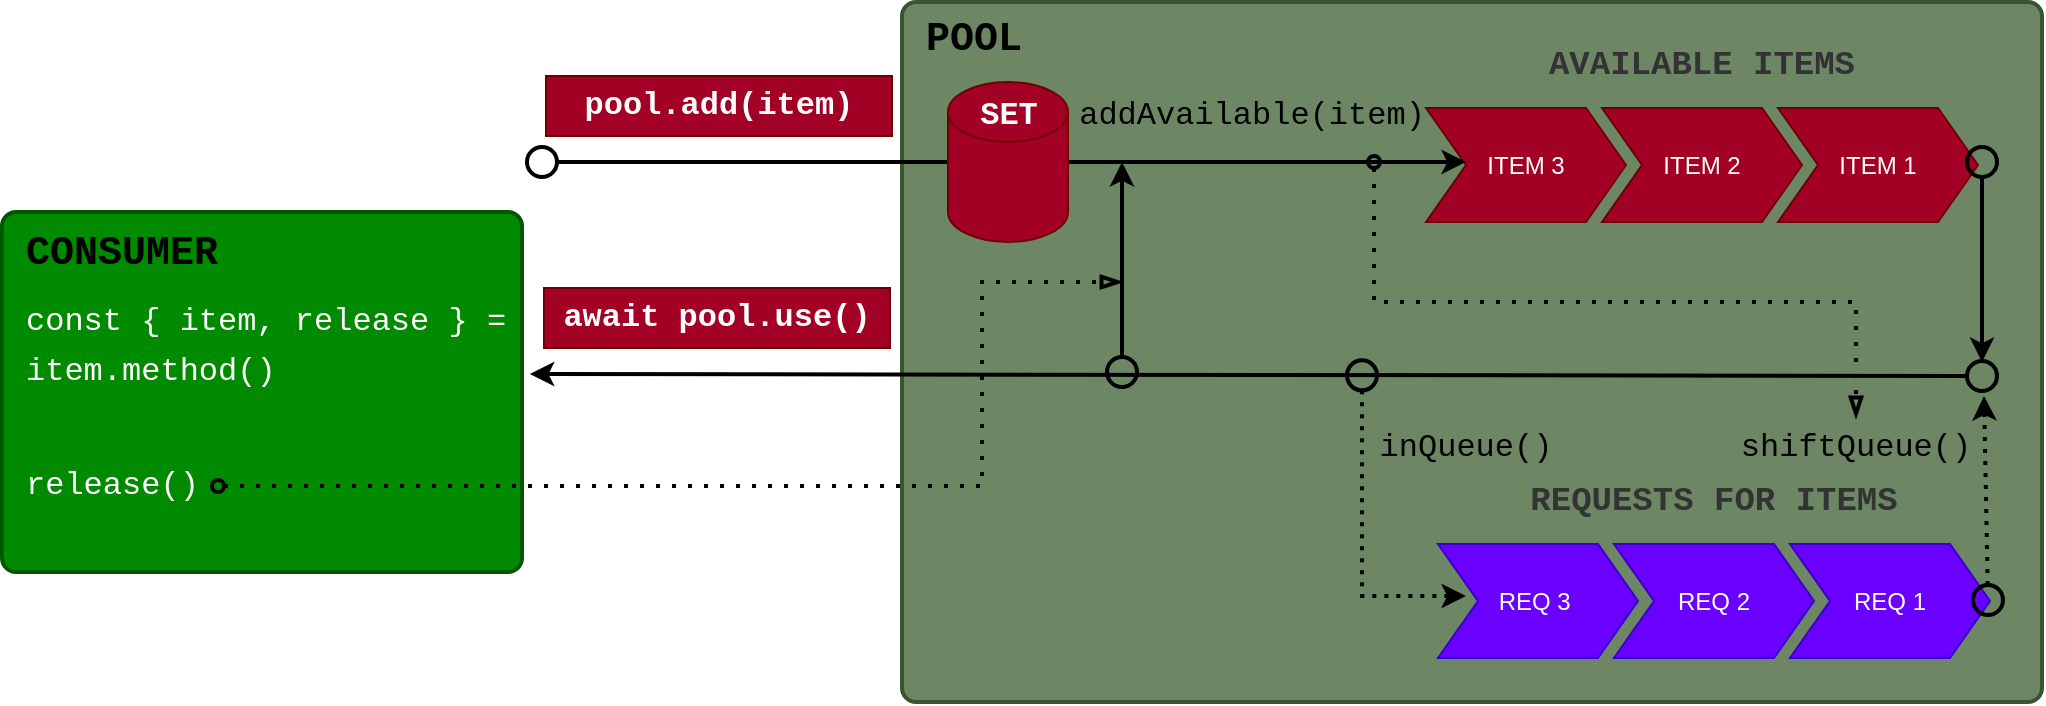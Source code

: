 <mxfile version="22.1.2" type="device" pages="2">
  <diagram id="prtHgNgQTEPvFCAcTncT" name="POOL">
    <mxGraphModel dx="1418" dy="828" grid="1" gridSize="10" guides="1" tooltips="1" connect="1" arrows="1" fold="1" page="1" pageScale="1" pageWidth="1169" pageHeight="827" math="0" shadow="0">
      <root>
        <mxCell id="0" />
        <mxCell id="1" parent="0" />
        <mxCell id="layP9ToiB4lRC02KzmWV-31" value="" style="rounded=1;whiteSpace=wrap;html=1;absoluteArcSize=1;arcSize=14;strokeWidth=2;fillColor=#008a00;strokeColor=#005700;fontColor=#ffffff;" parent="1" vertex="1">
          <mxGeometry x="50" y="315" width="260" height="180" as="geometry" />
        </mxCell>
        <mxCell id="layP9ToiB4lRC02KzmWV-10" value="" style="rounded=1;whiteSpace=wrap;html=1;absoluteArcSize=1;arcSize=14;strokeWidth=2;fillColor=#6d8764;fontColor=#ffffff;strokeColor=#3A5431;" parent="1" vertex="1">
          <mxGeometry x="500" y="210" width="570" height="350" as="geometry" />
        </mxCell>
        <mxCell id="layP9ToiB4lRC02KzmWV-11" value="&lt;font color=&quot;#333333&quot; style=&quot;font-size: 17px;&quot; face=&quot;Courier New&quot;&gt;AVAILABLE ITEMS&lt;/font&gt;" style="swimlane;childLayout=stackLayout;horizontal=1;fillColor=none;horizontalStack=1;resizeParent=1;resizeParentMax=0;resizeLast=0;collapsible=0;strokeColor=none;stackBorder=10;stackSpacing=-12;resizable=1;align=center;points=[];whiteSpace=wrap;html=1;" parent="1" vertex="1">
          <mxGeometry x="752" y="230" width="296" height="100" as="geometry" />
        </mxCell>
        <mxCell id="layP9ToiB4lRC02KzmWV-12" value="ITEM 3" style="shape=step;perimeter=stepPerimeter;fixedSize=1;points=[];whiteSpace=wrap;html=1;fillColor=#a20025;fontColor=#ffffff;strokeColor=#6F0000;" parent="layP9ToiB4lRC02KzmWV-11" vertex="1">
          <mxGeometry x="10" y="33" width="100" height="57" as="geometry" />
        </mxCell>
        <mxCell id="layP9ToiB4lRC02KzmWV-13" value="ITEM 2" style="shape=step;perimeter=stepPerimeter;fixedSize=1;points=[];whiteSpace=wrap;html=1;fillColor=#a20025;fontColor=#ffffff;strokeColor=#6F0000;" parent="layP9ToiB4lRC02KzmWV-11" vertex="1">
          <mxGeometry x="98" y="33" width="100" height="57" as="geometry" />
        </mxCell>
        <mxCell id="layP9ToiB4lRC02KzmWV-14" value="ITEM 1" style="shape=step;perimeter=stepPerimeter;fixedSize=1;points=[];whiteSpace=wrap;html=1;fillColor=#a20025;fontColor=#ffffff;strokeColor=#6F0000;" parent="layP9ToiB4lRC02KzmWV-11" vertex="1">
          <mxGeometry x="186" y="33" width="100" height="57" as="geometry" />
        </mxCell>
        <mxCell id="layP9ToiB4lRC02KzmWV-16" value="&lt;font color=&quot;#333333&quot; style=&quot;font-size: 17px;&quot; face=&quot;Courier New&quot;&gt;REQUESTS FOR ITEMS&lt;/font&gt;" style="swimlane;childLayout=stackLayout;horizontal=1;fillColor=none;horizontalStack=1;resizeParent=1;resizeParentMax=0;resizeLast=0;collapsible=0;strokeColor=none;stackBorder=10;stackSpacing=-12;resizable=1;align=center;points=[];whiteSpace=wrap;html=1;" parent="1" vertex="1">
          <mxGeometry x="758" y="448" width="296" height="100" as="geometry" />
        </mxCell>
        <mxCell id="layP9ToiB4lRC02KzmWV-17" value="REQ 3&amp;nbsp;" style="shape=step;perimeter=stepPerimeter;fixedSize=1;points=[];whiteSpace=wrap;html=1;fillColor=#6a00ff;fontColor=#ffffff;strokeColor=#3700CC;" parent="layP9ToiB4lRC02KzmWV-16" vertex="1">
          <mxGeometry x="10" y="33" width="100" height="57" as="geometry" />
        </mxCell>
        <mxCell id="layP9ToiB4lRC02KzmWV-18" value="REQ 2" style="shape=step;perimeter=stepPerimeter;fixedSize=1;points=[];whiteSpace=wrap;html=1;fillColor=#6a00ff;fontColor=#ffffff;strokeColor=#3700CC;" parent="layP9ToiB4lRC02KzmWV-16" vertex="1">
          <mxGeometry x="98" y="33" width="100" height="57" as="geometry" />
        </mxCell>
        <mxCell id="layP9ToiB4lRC02KzmWV-19" value="REQ 1" style="shape=step;perimeter=stepPerimeter;fixedSize=1;points=[];whiteSpace=wrap;html=1;fillColor=#6a00ff;fontColor=#ffffff;strokeColor=#3700CC;" parent="layP9ToiB4lRC02KzmWV-16" vertex="1">
          <mxGeometry x="186" y="33" width="100" height="57" as="geometry" />
        </mxCell>
        <mxCell id="layP9ToiB4lRC02KzmWV-22" value="" style="endArrow=classic;html=1;rounded=0;entryX=0.2;entryY=0.474;entryDx=0;entryDy=0;entryPerimeter=0;spacing=2;strokeWidth=2;startArrow=oval;startFill=0;startSize=15;" parent="1" target="layP9ToiB4lRC02KzmWV-12" edge="1">
          <mxGeometry relative="1" as="geometry">
            <mxPoint x="320" y="290" as="sourcePoint" />
            <mxPoint x="570" y="290" as="targetPoint" />
          </mxGeometry>
        </mxCell>
        <mxCell id="layP9ToiB4lRC02KzmWV-29" value="" style="endArrow=classic;html=1;rounded=0;startArrow=oval;startFill=0;endSize=6;startSize=15;spacing=2;strokeWidth=2;entryX=1.015;entryY=0.45;entryDx=0;entryDy=0;entryPerimeter=0;" parent="1" target="layP9ToiB4lRC02KzmWV-31" edge="1">
          <mxGeometry relative="1" as="geometry">
            <mxPoint x="1040" y="397" as="sourcePoint" />
            <mxPoint x="340" y="397" as="targetPoint" />
          </mxGeometry>
        </mxCell>
        <mxCell id="layP9ToiB4lRC02KzmWV-32" value="" style="endArrow=classic;html=1;rounded=0;spacing=2;strokeWidth=2;startArrow=oval;startFill=0;endSize=6;startSize=15;" parent="1" edge="1">
          <mxGeometry width="50" height="50" relative="1" as="geometry">
            <mxPoint x="610" y="395" as="sourcePoint" />
            <mxPoint x="610" y="290" as="targetPoint" />
          </mxGeometry>
        </mxCell>
        <mxCell id="layP9ToiB4lRC02KzmWV-37" value="" style="endArrow=classic;html=1;rounded=0;exitX=0.99;exitY=0.491;exitDx=0;exitDy=0;exitPerimeter=0;startArrow=oval;startFill=0;endFill=1;endSize=6;startSize=15;spacing=2;strokeWidth=2;dashed=1;dashPattern=1 2;" parent="1" source="layP9ToiB4lRC02KzmWV-19" edge="1">
          <mxGeometry width="50" height="50" relative="1" as="geometry">
            <mxPoint x="1002" y="340" as="sourcePoint" />
            <mxPoint x="1041" y="407" as="targetPoint" />
          </mxGeometry>
        </mxCell>
        <mxCell id="layP9ToiB4lRC02KzmWV-38" value="pool.add(item)" style="text;html=1;strokeColor=#6F0000;fillColor=#a20025;align=center;verticalAlign=middle;whiteSpace=wrap;rounded=0;fontFamily=Courier New;fontSize=16;fontColor=#ffffff;fontStyle=1" parent="1" vertex="1">
          <mxGeometry x="322" y="247" width="173" height="30" as="geometry" />
        </mxCell>
        <mxCell id="layP9ToiB4lRC02KzmWV-39" value="await pool.use()" style="text;html=1;strokeColor=#6F0000;fillColor=#a20025;align=center;verticalAlign=middle;whiteSpace=wrap;rounded=0;fontFamily=Courier New;fontSize=16;fontColor=#ffffff;fontStyle=1" parent="1" vertex="1">
          <mxGeometry x="321" y="353" width="173" height="30" as="geometry" />
        </mxCell>
        <mxCell id="layP9ToiB4lRC02KzmWV-40" value="release()" style="text;html=1;strokeColor=none;fillColor=none;align=left;verticalAlign=middle;whiteSpace=wrap;rounded=0;fontFamily=Courier New;fontSize=16;fontColor=#ffffff;" parent="1" vertex="1">
          <mxGeometry x="60" y="437" width="98" height="30" as="geometry" />
        </mxCell>
        <mxCell id="layP9ToiB4lRC02KzmWV-43" value="shiftQueue()" style="text;html=1;strokeColor=none;fillColor=none;align=center;verticalAlign=middle;whiteSpace=wrap;rounded=0;fontFamily=Courier New;fontSize=16;" parent="1" vertex="1">
          <mxGeometry x="917" y="418" width="120" height="30" as="geometry" />
        </mxCell>
        <mxCell id="layP9ToiB4lRC02KzmWV-44" value="inQueue()" style="text;html=1;strokeColor=none;fillColor=none;align=center;verticalAlign=middle;whiteSpace=wrap;rounded=0;fontFamily=Courier New;fontSize=16;" parent="1" vertex="1">
          <mxGeometry x="752" y="418" width="60" height="30" as="geometry" />
        </mxCell>
        <mxCell id="layP9ToiB4lRC02KzmWV-47" value="" style="endArrow=classic;html=1;rounded=0;startArrow=oval;startFill=0;startSize=15;spacing=2;strokeWidth=2;edgeStyle=elbowEdgeStyle;elbow=vertical;dashed=1;dashPattern=1 2;entryX=0.14;entryY=0.456;entryDx=0;entryDy=0;entryPerimeter=0;" parent="1" target="layP9ToiB4lRC02KzmWV-17" edge="1">
          <mxGeometry width="50" height="50" relative="1" as="geometry">
            <mxPoint x="730" y="396.68" as="sourcePoint" />
            <mxPoint x="780" y="490" as="targetPoint" />
            <Array as="points">
              <mxPoint x="760" y="507" />
            </Array>
          </mxGeometry>
        </mxCell>
        <mxCell id="layP9ToiB4lRC02KzmWV-49" value="POOL" style="text;html=1;strokeColor=none;fillColor=none;align=left;verticalAlign=middle;whiteSpace=wrap;rounded=0;fontFamily=Courier New;fontSize=20;fontStyle=1" parent="1" vertex="1">
          <mxGeometry x="510" y="213" width="60" height="30" as="geometry" />
        </mxCell>
        <mxCell id="layP9ToiB4lRC02KzmWV-54" value="CONSUMER" style="text;html=1;strokeColor=none;fillColor=none;align=left;verticalAlign=middle;whiteSpace=wrap;rounded=0;fontFamily=Courier New;fontSize=20;fontStyle=1" parent="1" vertex="1">
          <mxGeometry x="60" y="320" width="60" height="30" as="geometry" />
        </mxCell>
        <mxCell id="layP9ToiB4lRC02KzmWV-55" value="" style="endArrow=blockThin;dashed=1;html=1;dashPattern=1 3;strokeWidth=2;rounded=0;edgeStyle=elbowEdgeStyle;startArrow=oval;startFill=0;endFill=0;entryX=0.5;entryY=0;entryDx=0;entryDy=0;elbow=vertical;" parent="1" target="layP9ToiB4lRC02KzmWV-43" edge="1">
          <mxGeometry width="50" height="50" relative="1" as="geometry">
            <mxPoint x="736" y="290" as="sourcePoint" />
            <mxPoint x="889.0" y="366" as="targetPoint" />
            <Array as="points">
              <mxPoint x="860" y="360" />
            </Array>
          </mxGeometry>
        </mxCell>
        <mxCell id="-CQFBuDnWnxYUMfJOQEK-1" value="addAvailable(item)" style="text;html=1;strokeColor=none;fillColor=none;align=center;verticalAlign=middle;whiteSpace=wrap;rounded=0;fontFamily=Courier New;fontSize=16;" parent="1" vertex="1">
          <mxGeometry x="615" y="252" width="120" height="30" as="geometry" />
        </mxCell>
        <mxCell id="hxqacitkzJQxrEjLy1sz-1" value="const&amp;nbsp;{ item, release } =" style="text;html=1;strokeColor=none;fillColor=none;align=left;verticalAlign=middle;whiteSpace=wrap;rounded=0;fontFamily=Courier New;fontSize=16;fontColor=#ffffff;" parent="1" vertex="1">
          <mxGeometry x="60" y="355" width="250" height="30" as="geometry" />
        </mxCell>
        <mxCell id="hxqacitkzJQxrEjLy1sz-2" value="item.method()" style="text;html=1;strokeColor=none;fillColor=none;align=left;verticalAlign=middle;whiteSpace=wrap;rounded=0;fontFamily=Courier New;fontSize=16;fontColor=#ffffff;" parent="1" vertex="1">
          <mxGeometry x="60" y="379.5" width="98" height="30" as="geometry" />
        </mxCell>
        <mxCell id="hxqacitkzJQxrEjLy1sz-5" value="" style="endArrow=blockThin;dashed=1;html=1;dashPattern=1 3;strokeWidth=2;rounded=0;edgeStyle=elbowEdgeStyle;startArrow=oval;startFill=0;endFill=0;exitX=1;exitY=0.5;exitDx=0;exitDy=0;" parent="1" source="layP9ToiB4lRC02KzmWV-40" edge="1">
          <mxGeometry width="50" height="50" relative="1" as="geometry">
            <mxPoint x="330" y="450" as="sourcePoint" />
            <mxPoint x="610" y="350" as="targetPoint" />
            <Array as="points">
              <mxPoint x="540" y="420" />
            </Array>
          </mxGeometry>
        </mxCell>
        <mxCell id="U_ddFZ2nkHVzu4WkRLTJ-3" value="" style="endArrow=classic;html=1;rounded=0;spacing=2;strokeWidth=2;startArrow=oval;startFill=0;endSize=6;startSize=15;exitX=1.02;exitY=0.474;exitDx=0;exitDy=0;exitPerimeter=0;" parent="1" source="layP9ToiB4lRC02KzmWV-14" edge="1">
          <mxGeometry width="50" height="50" relative="1" as="geometry">
            <mxPoint x="1010" y="440" as="sourcePoint" />
            <mxPoint x="1040" y="390" as="targetPoint" />
          </mxGeometry>
        </mxCell>
        <mxCell id="dOyptY4ot9F83NCu5IWQ-2" value="" style="shape=cylinder3;whiteSpace=wrap;html=1;boundedLbl=1;backgroundOutline=1;size=15;fontSize=12;fontFamily=Helvetica;fillColor=#a20025;strokeColor=#6F0000;fontColor=#ffffff;gradientColor=none;rounded=0;" parent="1" vertex="1">
          <mxGeometry x="523" y="250" width="60" height="80" as="geometry" />
        </mxCell>
        <mxCell id="dOyptY4ot9F83NCu5IWQ-3" value="SET" style="text;html=1;strokeColor=none;fillColor=none;align=center;verticalAlign=middle;whiteSpace=wrap;rounded=0;fontFamily=Courier New;fontSize=16;fontColor=#ffffff;fontStyle=1" parent="1" vertex="1">
          <mxGeometry x="533.5" y="252" width="39" height="30" as="geometry" />
        </mxCell>
      </root>
    </mxGraphModel>
  </diagram>
  <diagram id="bSVLDUmtunfN6azAAVbz" name="IMPRESS">
    <mxGraphModel dx="1418" dy="828" grid="1" gridSize="10" guides="1" tooltips="1" connect="1" arrows="1" fold="1" page="1" pageScale="1" pageWidth="1169" pageHeight="827" math="0" shadow="0">
      <root>
        <mxCell id="0" />
        <mxCell id="1" parent="0" />
        <mxCell id="WltT2IjfWszcJkGQE8MS-1" value="IMPRESS" style="swimlane;whiteSpace=wrap;html=1;fillColor=#d80073;strokeColor=#A50040;fontColor=#ffffff;glass=0;" vertex="1" parent="1">
          <mxGeometry x="40" y="30" width="960" height="650" as="geometry">
            <mxRectangle x="40" y="30" width="90" height="30" as="alternateBounds" />
          </mxGeometry>
        </mxCell>
        <mxCell id="WltT2IjfWszcJkGQE8MS-4" value="IMPRESS STATE" style="swimlane;whiteSpace=wrap;html=1;fillColor=#60a917;fontColor=#ffffff;strokeColor=#2D7600;" vertex="1" parent="WltT2IjfWszcJkGQE8MS-1">
          <mxGeometry x="40" y="50" width="220" height="240" as="geometry" />
        </mxCell>
        <mxCell id="WltT2IjfWszcJkGQE8MS-5" value="&lt;div style=&quot;color: rgb(197, 200, 198); background-color: rgb(30, 30, 30); font-family: Consolas, &amp;quot;Courier New&amp;quot;, monospace; font-size: 14px; line-height: 19px;&quot;&gt;&lt;div&gt;&amp;nbsp; logger: &lt;span style=&quot;color: #408080;&quot;&gt;null&lt;/span&gt;,&lt;/div&gt;&lt;div&gt;&amp;nbsp; &lt;span style=&quot;color: #9872a2;&quot;&gt;config&lt;/span&gt;: &lt;span style=&quot;color: #408080;&quot;&gt;null&lt;/span&gt;,&lt;/div&gt;&lt;div&gt;&amp;nbsp; &lt;span style=&quot;color: #9872a2;&quot;&gt;planner&lt;/span&gt;: &lt;span style=&quot;color: #408080;&quot;&gt;null&lt;/span&gt;,&lt;/div&gt;&lt;div&gt;&amp;nbsp; &lt;span style=&quot;color: #ce6700;&quot;&gt;close&lt;/span&gt;: () &lt;span style=&quot;color: #9872a2;&quot;&gt;=&amp;gt;&lt;/span&gt; {},&lt;/div&gt;&lt;div&gt;&amp;nbsp; &lt;span style=&quot;color: #9872a2;&quot;&gt;finalization&lt;/span&gt;: &lt;span style=&quot;color: #408080;&quot;&gt;false&lt;/span&gt;,&lt;/div&gt;&lt;div&gt;&amp;nbsp; &lt;span style=&quot;color: #9872a2;&quot;&gt;initialization&lt;/span&gt;: &lt;span style=&quot;color: #408080;&quot;&gt;true&lt;/span&gt;,&lt;/div&gt;&lt;div&gt;&amp;nbsp; &lt;span style=&quot;color: #9872a2;&quot;&gt;console&lt;/span&gt;,&lt;/div&gt;&lt;div&gt;&amp;nbsp; &lt;span style=&quot;color: #9872a2;&quot;&gt;applications&lt;/span&gt;: &lt;span style=&quot;color: #676867;&quot;&gt;new&lt;/span&gt; &lt;span style=&quot;color: #c7444a;&quot;&gt;Map&lt;/span&gt;(),&lt;/div&gt;&lt;div&gt;&amp;nbsp; &lt;span style=&quot;color: #9872a2;&quot;&gt;lastWorkerId&lt;/span&gt;: &lt;span style=&quot;color: #6089b4;&quot;&gt;0&lt;/span&gt;,&lt;/div&gt;&lt;div&gt;&amp;nbsp; &lt;span style=&quot;color: #9872a2;&quot;&gt;startTimer&lt;/span&gt;: &lt;span style=&quot;color: #408080;&quot;&gt;null&lt;/span&gt;,&lt;/div&gt;&lt;/div&gt;" style="text;html=1;align=left;verticalAlign=middle;resizable=0;points=[];autosize=1;strokeColor=none;fillColor=none;" vertex="1" parent="WltT2IjfWszcJkGQE8MS-4">
          <mxGeometry y="30" width="220" height="200" as="geometry" />
        </mxCell>
        <mxCell id="WltT2IjfWszcJkGQE8MS-6" value="application 1" style="swimlane;whiteSpace=wrap;html=1;fillColor=#60a917;fontColor=#ffffff;strokeColor=#2D7600;" vertex="1" parent="WltT2IjfWszcJkGQE8MS-1">
          <mxGeometry x="370" y="50" width="110" height="169" as="geometry" />
        </mxCell>
        <mxCell id="WltT2IjfWszcJkGQE8MS-7" value="&lt;div style=&quot;color: rgb(197, 200, 198); background-color: rgb(30, 30, 30); font-family: Consolas, &amp;quot;Courier New&amp;quot;, monospace; font-size: 14px; line-height: 19px;&quot;&gt;&lt;div style=&quot;line-height: 19px;&quot;&gt;&lt;div style=&quot;line-height: 19px;&quot;&gt;&lt;span style=&quot;color: #9872a2;&quot;&gt;root&lt;/span&gt;,&lt;/div&gt;&lt;div style=&quot;line-height: 19px;&quot;&gt;&lt;span style=&quot;color: #9872a2;&quot;&gt;path&lt;/span&gt;,&lt;/div&gt;&lt;div style=&quot;line-height: 19px;&quot;&gt;&lt;span style=&quot;color: #9872a2;&quot;&gt;config&lt;/span&gt;,&lt;/div&gt;&lt;div style=&quot;line-height: 19px;&quot;&gt;&lt;span style=&quot;color: #9872a2;&quot;&gt;threads&lt;/span&gt;,&lt;/div&gt;&lt;div style=&quot;line-height: 19px;&quot;&gt;&lt;span style=&quot;color: #9872a2;&quot;&gt;pool&lt;/span&gt;,&lt;/div&gt;&lt;div style=&quot;line-height: 19px;&quot;&gt;&lt;span style=&quot;color: #9872a2;&quot;&gt;ready&lt;/span&gt;,&lt;/div&gt;&lt;/div&gt;&lt;/div&gt;" style="text;html=1;align=left;verticalAlign=middle;resizable=0;points=[];autosize=1;strokeColor=none;fillColor=none;" vertex="1" parent="WltT2IjfWszcJkGQE8MS-6">
          <mxGeometry x="10" y="30" width="90" height="130" as="geometry" />
        </mxCell>
        <mxCell id="WltT2IjfWszcJkGQE8MS-13" value="" style="endArrow=classic;html=1;rounded=0;exitX=1.006;exitY=0.733;exitDx=0;exitDy=0;exitPerimeter=0;edgeStyle=elbowEdgeStyle;entryX=-0.018;entryY=0.079;entryDx=0;entryDy=0;entryPerimeter=0;" edge="1" parent="WltT2IjfWszcJkGQE8MS-1" source="WltT2IjfWszcJkGQE8MS-5" target="WltT2IjfWszcJkGQE8MS-6">
          <mxGeometry width="50" height="50" relative="1" as="geometry">
            <mxPoint x="420" y="200" as="sourcePoint" />
            <mxPoint x="470" y="150" as="targetPoint" />
          </mxGeometry>
        </mxCell>
        <mxCell id="WltT2IjfWszcJkGQE8MS-15" value="" style="endArrow=classic;html=1;rounded=0;edgeStyle=elbowEdgeStyle;entryX=0.733;entryY=-0.01;entryDx=0;entryDy=0;entryPerimeter=0;exitX=1.011;exitY=0.515;exitDx=0;exitDy=0;exitPerimeter=0;" edge="1" parent="WltT2IjfWszcJkGQE8MS-1" source="WltT2IjfWszcJkGQE8MS-7" target="WltT2IjfWszcJkGQE8MS-17">
          <mxGeometry width="50" height="50" relative="1" as="geometry">
            <mxPoint x="510" y="150" as="sourcePoint" />
            <mxPoint x="660" y="280" as="targetPoint" />
            <Array as="points">
              <mxPoint x="692" y="240" />
            </Array>
          </mxGeometry>
        </mxCell>
        <mxCell id="WltT2IjfWszcJkGQE8MS-17" value="THREADS" style="swimlane;whiteSpace=wrap;html=1;fillColor=#d80073;fontColor=#ffffff;strokeColor=#A50040;" vertex="1" parent="WltT2IjfWszcJkGQE8MS-1">
          <mxGeometry x="40" y="320" width="890" height="310" as="geometry" />
        </mxCell>
        <mxCell id="WltT2IjfWszcJkGQE8MS-19" value="POOL" style="swimlane;whiteSpace=wrap;html=1;fillColor=#d80073;fontColor=#ffffff;strokeColor=#A50040;" vertex="1" parent="WltT2IjfWszcJkGQE8MS-17">
          <mxGeometry x="440" y="40" width="440" height="250" as="geometry">
            <mxRectangle x="440" y="40" width="70" height="30" as="alternateBounds" />
          </mxGeometry>
        </mxCell>
        <mxCell id="WltT2IjfWszcJkGQE8MS-16" value="WORKER" style="swimlane;whiteSpace=wrap;html=1;fillColor=#6a00ff;fontColor=#ffffff;strokeColor=#3700CC;" vertex="1" parent="WltT2IjfWszcJkGQE8MS-19">
          <mxGeometry x="230" y="40" width="200" height="200" as="geometry" />
        </mxCell>
        <mxCell id="WltT2IjfWszcJkGQE8MS-14" value="WORKER" style="swimlane;whiteSpace=wrap;html=1;fillColor=#6a00ff;fontColor=#ffffff;strokeColor=#3700CC;" vertex="1" parent="WltT2IjfWszcJkGQE8MS-19">
          <mxGeometry x="10" y="40" width="200" height="200" as="geometry" />
        </mxCell>
        <mxCell id="WltT2IjfWszcJkGQE8MS-3" value="WORKER server" style="swimlane;whiteSpace=wrap;html=1;fillColor=#6a00ff;fontColor=#ffffff;strokeColor=#3700CC;" vertex="1" parent="WltT2IjfWszcJkGQE8MS-17">
          <mxGeometry x="230" y="80" width="200" height="200" as="geometry" />
        </mxCell>
        <mxCell id="WltT2IjfWszcJkGQE8MS-2" value="WORKER balncer" style="swimlane;whiteSpace=wrap;html=1;fillColor=#6a00ff;fontColor=#ffffff;strokeColor=#3700CC;" vertex="1" parent="WltT2IjfWszcJkGQE8MS-17">
          <mxGeometry x="10" y="80" width="200" height="200" as="geometry" />
        </mxCell>
        <mxCell id="WltT2IjfWszcJkGQE8MS-18" value="" style="endArrow=classic;html=1;rounded=0;edgeStyle=elbowEdgeStyle;exitX=1.022;exitY=0.735;exitDx=0;exitDy=0;exitPerimeter=0;entryX=0.25;entryY=0;entryDx=0;entryDy=0;" edge="1" parent="WltT2IjfWszcJkGQE8MS-1" source="WltT2IjfWszcJkGQE8MS-7" target="WltT2IjfWszcJkGQE8MS-19">
          <mxGeometry width="50" height="50" relative="1" as="geometry">
            <mxPoint x="490" y="170" as="sourcePoint" />
            <mxPoint x="630" y="360" as="targetPoint" />
            <Array as="points">
              <mxPoint x="590" y="280" />
            </Array>
          </mxGeometry>
        </mxCell>
        <mxCell id="WltT2IjfWszcJkGQE8MS-20" value="application 2" style="swimlane;whiteSpace=wrap;html=1;fillColor=#60a917;fontColor=#ffffff;strokeColor=#2D7600;" vertex="1" parent="WltT2IjfWszcJkGQE8MS-1">
          <mxGeometry x="720" y="50" width="110" height="169" as="geometry" />
        </mxCell>
        <mxCell id="WltT2IjfWszcJkGQE8MS-21" value="&lt;div style=&quot;color: rgb(197, 200, 198); background-color: rgb(30, 30, 30); font-family: Consolas, &amp;quot;Courier New&amp;quot;, monospace; font-size: 14px; line-height: 19px;&quot;&gt;&lt;div style=&quot;line-height: 19px;&quot;&gt;&lt;div style=&quot;line-height: 19px;&quot;&gt;&lt;span style=&quot;color: #9872a2;&quot;&gt;root&lt;/span&gt;,&lt;/div&gt;&lt;div style=&quot;line-height: 19px;&quot;&gt;&lt;span style=&quot;color: #9872a2;&quot;&gt;path&lt;/span&gt;,&lt;/div&gt;&lt;div style=&quot;line-height: 19px;&quot;&gt;&lt;span style=&quot;color: #9872a2;&quot;&gt;config&lt;/span&gt;,&lt;/div&gt;&lt;div style=&quot;line-height: 19px;&quot;&gt;&lt;span style=&quot;color: #9872a2;&quot;&gt;threads&lt;/span&gt;,&lt;/div&gt;&lt;div style=&quot;line-height: 19px;&quot;&gt;&lt;span style=&quot;color: #9872a2;&quot;&gt;pool&lt;/span&gt;,&lt;/div&gt;&lt;div style=&quot;line-height: 19px;&quot;&gt;&lt;span style=&quot;color: #9872a2;&quot;&gt;ready&lt;/span&gt;,&lt;/div&gt;&lt;/div&gt;&lt;/div&gt;" style="text;html=1;align=left;verticalAlign=middle;resizable=0;points=[];autosize=1;strokeColor=none;fillColor=none;" vertex="1" parent="WltT2IjfWszcJkGQE8MS-20">
          <mxGeometry x="10" y="30" width="90" height="130" as="geometry" />
        </mxCell>
      </root>
    </mxGraphModel>
  </diagram>
</mxfile>
